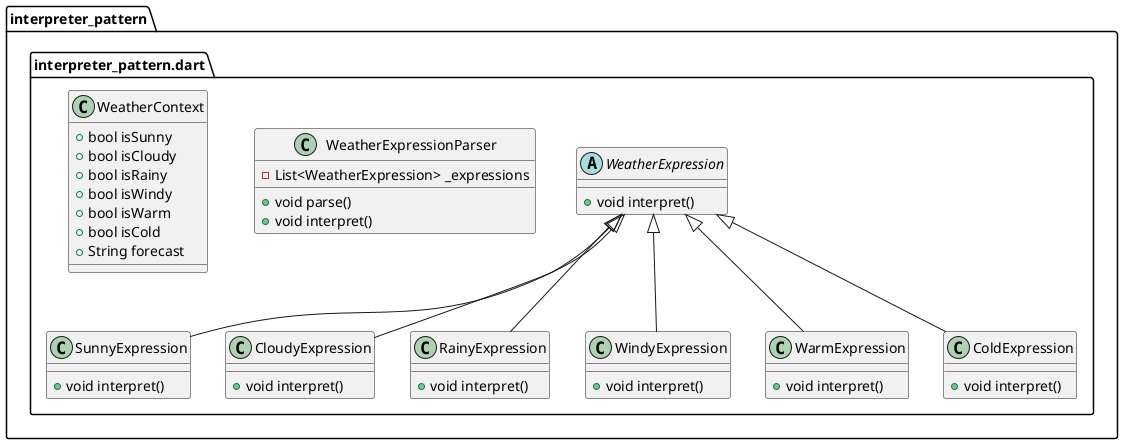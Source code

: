 @startuml
set namespaceSeparator ::

abstract class "interpreter_pattern::interpreter_pattern.dart::WeatherExpression" {
  +void interpret()
}

class "interpreter_pattern::interpreter_pattern.dart::WeatherExpressionParser" {
  -List<WeatherExpression> _expressions
  +void parse()
  +void interpret()
}

class "interpreter_pattern::interpreter_pattern.dart::WeatherContext" {
  +bool isSunny
  +bool isCloudy
  +bool isRainy
  +bool isWindy
  +bool isWarm
  +bool isCold
  +String forecast
}

class "interpreter_pattern::interpreter_pattern.dart::SunnyExpression" {
  +void interpret()
}

"interpreter_pattern::interpreter_pattern.dart::WeatherExpression" <|-- "interpreter_pattern::interpreter_pattern.dart::SunnyExpression"

class "interpreter_pattern::interpreter_pattern.dart::CloudyExpression" {
  +void interpret()
}

"interpreter_pattern::interpreter_pattern.dart::WeatherExpression" <|-- "interpreter_pattern::interpreter_pattern.dart::CloudyExpression"

class "interpreter_pattern::interpreter_pattern.dart::RainyExpression" {
  +void interpret()
}

"interpreter_pattern::interpreter_pattern.dart::WeatherExpression" <|-- "interpreter_pattern::interpreter_pattern.dart::RainyExpression"

class "interpreter_pattern::interpreter_pattern.dart::WindyExpression" {
  +void interpret()
}

"interpreter_pattern::interpreter_pattern.dart::WeatherExpression" <|-- "interpreter_pattern::interpreter_pattern.dart::WindyExpression"

class "interpreter_pattern::interpreter_pattern.dart::WarmExpression" {
  +void interpret()
}

"interpreter_pattern::interpreter_pattern.dart::WeatherExpression" <|-- "interpreter_pattern::interpreter_pattern.dart::WarmExpression"

class "interpreter_pattern::interpreter_pattern.dart::ColdExpression" {
  +void interpret()
}

"interpreter_pattern::interpreter_pattern.dart::WeatherExpression" <|-- "interpreter_pattern::interpreter_pattern.dart::ColdExpression"


@enduml